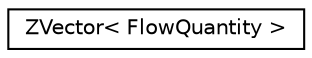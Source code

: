 digraph "Graphical Class Hierarchy"
{
 // LATEX_PDF_SIZE
  edge [fontname="Helvetica",fontsize="10",labelfontname="Helvetica",labelfontsize="10"];
  node [fontname="Helvetica",fontsize="10",shape=record];
  rankdir="LR";
  Node0 [label="ZVector\< FlowQuantity \>",height=0.2,width=0.4,color="black", fillcolor="white", style="filled",URL="$classoperations__research_1_1_z_vector.html",tooltip=" "];
}
